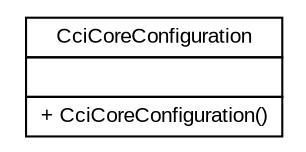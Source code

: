 #!/usr/local/bin/dot
#
# Class diagram 
# Generated by UMLGraph version R5_6 (http://www.umlgraph.org/)
#

digraph G {
	edge [fontname="arial",fontsize=10,labelfontname="arial",labelfontsize=10];
	node [fontname="arial",fontsize=10,shape=plaintext];
	nodesep=0.25;
	ranksep=0.5;
	// br.gov.to.sefaz.cci.configuration.CciCoreConfiguration
	c109701 [label=<<table title="br.gov.to.sefaz.cci.configuration.CciCoreConfiguration" border="0" cellborder="1" cellspacing="0" cellpadding="2" port="p" href="./CciCoreConfiguration.html">
		<tr><td><table border="0" cellspacing="0" cellpadding="1">
<tr><td align="center" balign="center"> CciCoreConfiguration </td></tr>
		</table></td></tr>
		<tr><td><table border="0" cellspacing="0" cellpadding="1">
<tr><td align="left" balign="left">  </td></tr>
		</table></td></tr>
		<tr><td><table border="0" cellspacing="0" cellpadding="1">
<tr><td align="left" balign="left"> + CciCoreConfiguration() </td></tr>
		</table></td></tr>
		</table>>, URL="./CciCoreConfiguration.html", fontname="arial", fontcolor="black", fontsize=10.0];
}

